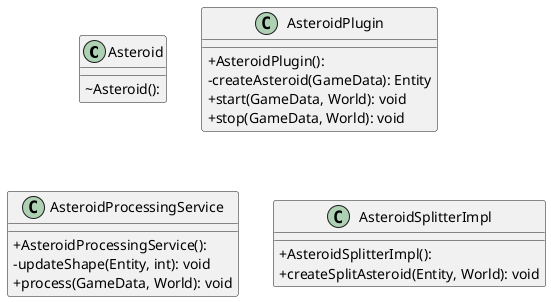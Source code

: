@startuml
skinparam classAttributeIconSize 0
top to bottom direction
skinparam linetype ortho

class Asteroid {
  ~ Asteroid(): 
}
class AsteroidPlugin {
  + AsteroidPlugin(): 
  - createAsteroid(GameData): Entity
  + start(GameData, World): void
  + stop(GameData, World): void
}
class AsteroidProcessingService {
  + AsteroidProcessingService(): 
  - updateShape(Entity, int): void
  + process(GameData, World): void
}
class AsteroidSplitterImpl {
  + AsteroidSplitterImpl(): 
  + createSplitAsteroid(Entity, World): void
}

@enduml
